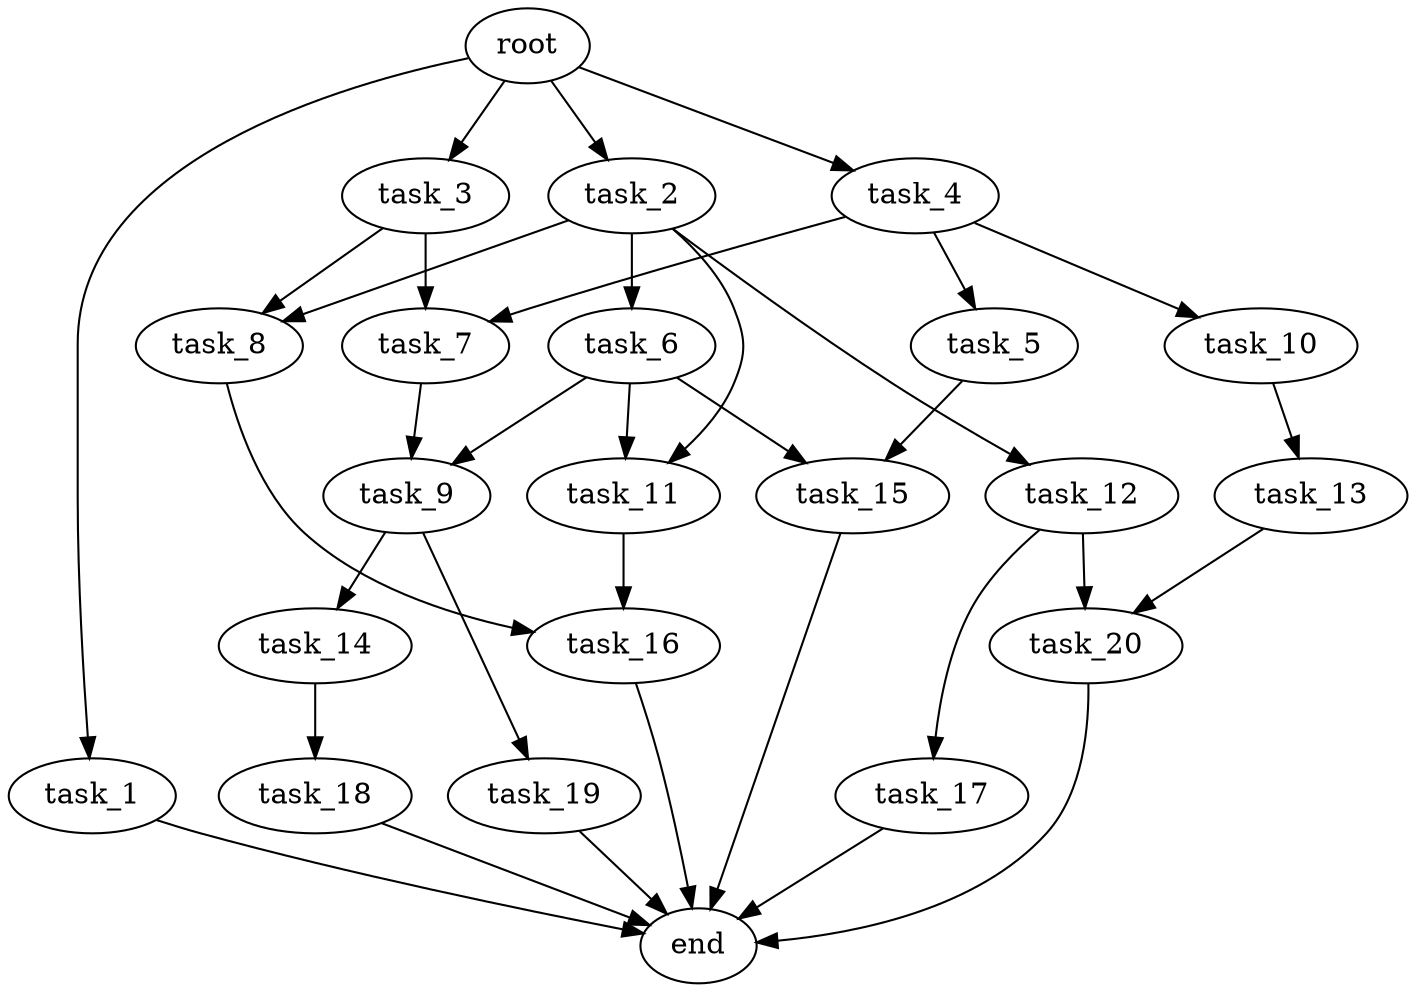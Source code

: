 digraph G {
  root [size="0.000000e+00"];
  task_1 [size="6.186830e+09"];
  task_2 [size="9.308557e+09"];
  task_3 [size="9.969734e+09"];
  task_4 [size="6.251698e+09"];
  task_5 [size="5.986915e+08"];
  task_6 [size="6.446104e+09"];
  task_7 [size="7.013580e+09"];
  task_8 [size="7.914871e+09"];
  task_9 [size="1.259149e+09"];
  task_10 [size="2.327514e+09"];
  task_11 [size="9.816775e+09"];
  task_12 [size="7.885830e+09"];
  task_13 [size="7.567219e+09"];
  task_14 [size="8.055448e+09"];
  task_15 [size="4.387750e+09"];
  task_16 [size="1.930460e+09"];
  task_17 [size="6.892811e+09"];
  task_18 [size="3.582317e+09"];
  task_19 [size="1.348187e+09"];
  task_20 [size="8.986732e+09"];
  end [size="0.000000e+00"];

  root -> task_1 [size="1.000000e-12"];
  root -> task_2 [size="1.000000e-12"];
  root -> task_3 [size="1.000000e-12"];
  root -> task_4 [size="1.000000e-12"];
  task_1 -> end [size="1.000000e-12"];
  task_2 -> task_6 [size="6.446104e+08"];
  task_2 -> task_8 [size="3.957435e+08"];
  task_2 -> task_11 [size="4.908388e+08"];
  task_2 -> task_12 [size="7.885830e+08"];
  task_3 -> task_7 [size="3.506790e+08"];
  task_3 -> task_8 [size="3.957435e+08"];
  task_4 -> task_5 [size="5.986915e+07"];
  task_4 -> task_7 [size="3.506790e+08"];
  task_4 -> task_10 [size="2.327514e+08"];
  task_5 -> task_15 [size="2.193875e+08"];
  task_6 -> task_9 [size="6.295744e+07"];
  task_6 -> task_11 [size="4.908388e+08"];
  task_6 -> task_15 [size="2.193875e+08"];
  task_7 -> task_9 [size="6.295744e+07"];
  task_8 -> task_16 [size="9.652300e+07"];
  task_9 -> task_14 [size="8.055448e+08"];
  task_9 -> task_19 [size="1.348187e+08"];
  task_10 -> task_13 [size="7.567219e+08"];
  task_11 -> task_16 [size="9.652300e+07"];
  task_12 -> task_17 [size="6.892811e+08"];
  task_12 -> task_20 [size="4.493366e+08"];
  task_13 -> task_20 [size="4.493366e+08"];
  task_14 -> task_18 [size="3.582317e+08"];
  task_15 -> end [size="1.000000e-12"];
  task_16 -> end [size="1.000000e-12"];
  task_17 -> end [size="1.000000e-12"];
  task_18 -> end [size="1.000000e-12"];
  task_19 -> end [size="1.000000e-12"];
  task_20 -> end [size="1.000000e-12"];
}
